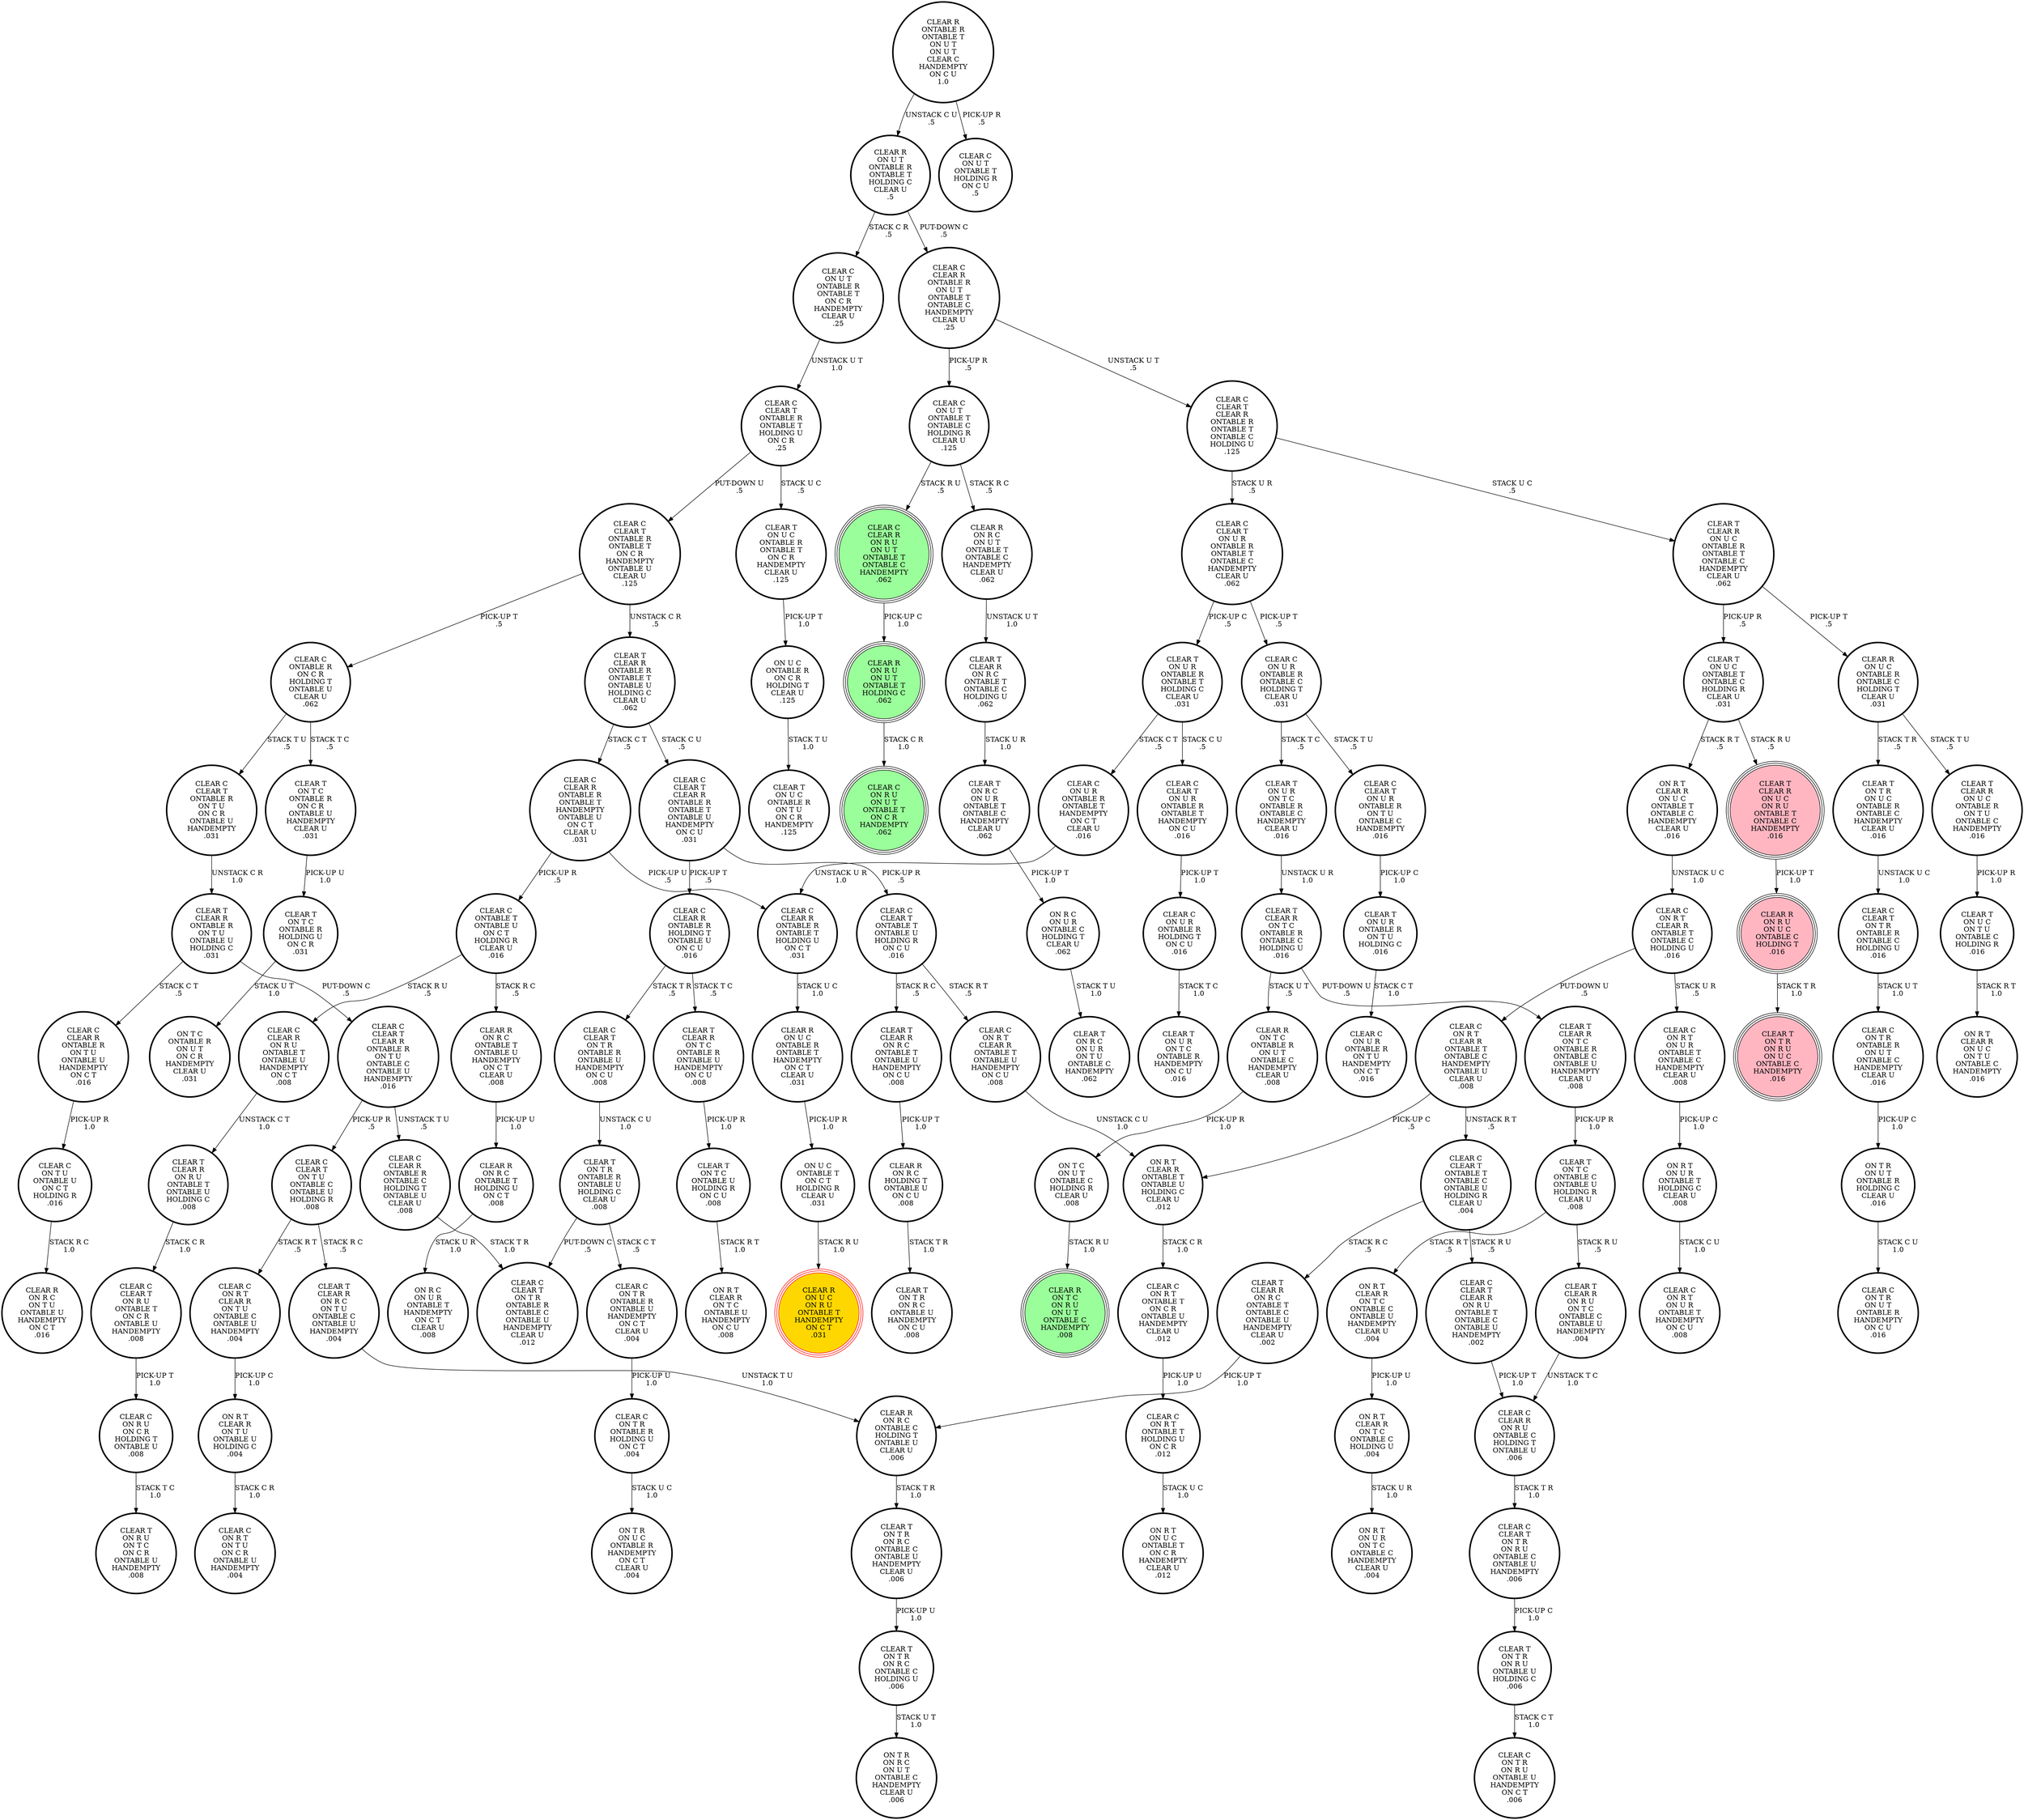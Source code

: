 digraph {
"CLEAR R\nON R C\nONTABLE T\nHOLDING U\nON C T\n.008\n" -> "ON R C\nON U R\nONTABLE T\nHANDEMPTY\nON C T\nCLEAR U\n.008\n"[label="STACK U R\n1.0\n"];
"CLEAR T\nCLEAR R\nON R C\nON T U\nONTABLE C\nONTABLE U\nHANDEMPTY\n.004\n" -> "CLEAR R\nON R C\nONTABLE C\nHOLDING T\nONTABLE U\nCLEAR U\n.006\n"[label="UNSTACK T U\n1.0\n"];
"CLEAR C\nCLEAR T\nONTABLE R\nON T U\nON C R\nONTABLE U\nHANDEMPTY\n.031\n" -> "CLEAR T\nCLEAR R\nONTABLE R\nON T U\nONTABLE U\nHOLDING C\n.031\n"[label="UNSTACK C R\n1.0\n"];
"CLEAR C\nON T R\nONTABLE R\nHOLDING U\nON C T\n.004\n" -> "ON T R\nON U C\nONTABLE R\nHANDEMPTY\nON C T\nCLEAR U\n.004\n"[label="STACK U C\n1.0\n"];
"CLEAR T\nCLEAR R\nON R C\nONTABLE T\nONTABLE C\nHOLDING U\n.062\n" -> "CLEAR T\nON R C\nON U R\nONTABLE T\nONTABLE C\nHANDEMPTY\nCLEAR U\n.062\n"[label="STACK U R\n1.0\n"];
"CLEAR T\nON T R\nONTABLE R\nONTABLE U\nHOLDING C\nCLEAR U\n.008\n" -> "CLEAR C\nON T R\nONTABLE R\nONTABLE U\nHANDEMPTY\nON C T\nCLEAR U\n.004\n"[label="STACK C T\n.5\n"];
"CLEAR T\nON T R\nONTABLE R\nONTABLE U\nHOLDING C\nCLEAR U\n.008\n" -> "CLEAR C\nCLEAR T\nON T R\nONTABLE R\nONTABLE C\nONTABLE U\nHANDEMPTY\nCLEAR U\n.012\n"[label="PUT-DOWN C\n.5\n"];
"CLEAR T\nON T R\nON U C\nONTABLE R\nONTABLE C\nHANDEMPTY\nCLEAR U\n.016\n" -> "CLEAR C\nCLEAR T\nON T R\nONTABLE R\nONTABLE C\nHOLDING U\n.016\n"[label="UNSTACK U C\n1.0\n"];
"CLEAR C\nON R T\nON U R\nONTABLE T\nONTABLE C\nHANDEMPTY\nCLEAR U\n.008\n" -> "ON R T\nON U R\nONTABLE T\nHOLDING C\nCLEAR U\n.008\n"[label="PICK-UP C\n1.0\n"];
"CLEAR C\nONTABLE T\nONTABLE U\nON C T\nHOLDING R\nCLEAR U\n.016\n" -> "CLEAR R\nON R C\nONTABLE T\nONTABLE U\nHANDEMPTY\nON C T\nCLEAR U\n.008\n"[label="STACK R C\n.5\n"];
"CLEAR C\nONTABLE T\nONTABLE U\nON C T\nHOLDING R\nCLEAR U\n.016\n" -> "CLEAR C\nCLEAR R\nON R U\nONTABLE T\nONTABLE U\nHANDEMPTY\nON C T\n.008\n"[label="STACK R U\n.5\n"];
"CLEAR T\nON T R\nON R U\nONTABLE U\nHOLDING C\n.006\n" -> "CLEAR C\nON T R\nON R U\nONTABLE U\nHANDEMPTY\nON C T\n.006\n"[label="STACK C T\n1.0\n"];
"CLEAR T\nCLEAR R\nON U C\nON R U\nONTABLE T\nONTABLE C\nHANDEMPTY\n.016\n" -> "CLEAR R\nON R U\nON U C\nONTABLE C\nHOLDING T\n.016\n"[label="PICK-UP T\n1.0\n"];
"CLEAR C\nCLEAR R\nONTABLE R\nONTABLE C\nHOLDING T\nONTABLE U\nCLEAR U\n.008\n" -> "CLEAR C\nCLEAR T\nON T R\nONTABLE R\nONTABLE C\nONTABLE U\nHANDEMPTY\nCLEAR U\n.012\n"[label="STACK T R\n1.0\n"];
"CLEAR C\nCLEAR T\nON T R\nONTABLE R\nONTABLE U\nHANDEMPTY\nON C U\n.008\n" -> "CLEAR T\nON T R\nONTABLE R\nONTABLE U\nHOLDING C\nCLEAR U\n.008\n"[label="UNSTACK C U\n1.0\n"];
"CLEAR C\nCLEAR T\nONTABLE R\nONTABLE T\nON C R\nHANDEMPTY\nONTABLE U\nCLEAR U\n.125\n" -> "CLEAR C\nONTABLE R\nON C R\nHOLDING T\nONTABLE U\nCLEAR U\n.062\n"[label="PICK-UP T\n.5\n"];
"CLEAR C\nCLEAR T\nONTABLE R\nONTABLE T\nON C R\nHANDEMPTY\nONTABLE U\nCLEAR U\n.125\n" -> "CLEAR T\nCLEAR R\nONTABLE R\nONTABLE T\nONTABLE U\nHOLDING C\nCLEAR U\n.062\n"[label="UNSTACK C R\n.5\n"];
"CLEAR R\nON R C\nONTABLE C\nHOLDING T\nONTABLE U\nCLEAR U\n.006\n" -> "CLEAR T\nON T R\nON R C\nONTABLE C\nONTABLE U\nHANDEMPTY\nCLEAR U\n.006\n"[label="STACK T R\n1.0\n"];
"CLEAR C\nCLEAR T\nON T R\nON R U\nONTABLE C\nONTABLE U\nHANDEMPTY\n.006\n" -> "CLEAR T\nON T R\nON R U\nONTABLE U\nHOLDING C\n.006\n"[label="PICK-UP C\n1.0\n"];
"CLEAR C\nON U R\nONTABLE R\nONTABLE C\nHOLDING T\nCLEAR U\n.031\n" -> "CLEAR T\nON U R\nON T C\nONTABLE R\nONTABLE C\nHANDEMPTY\nCLEAR U\n.016\n"[label="STACK T C\n.5\n"];
"CLEAR C\nON U R\nONTABLE R\nONTABLE C\nHOLDING T\nCLEAR U\n.031\n" -> "CLEAR C\nCLEAR T\nON U R\nONTABLE R\nON T U\nONTABLE C\nHANDEMPTY\n.016\n"[label="STACK T U\n.5\n"];
"CLEAR T\nON T R\nON R C\nONTABLE C\nHOLDING U\n.006\n" -> "ON T R\nON R C\nON U T\nONTABLE C\nHANDEMPTY\nCLEAR U\n.006\n"[label="STACK U T\n1.0\n"];
"CLEAR C\nCLEAR T\nON U R\nONTABLE R\nONTABLE T\nONTABLE C\nHANDEMPTY\nCLEAR U\n.062\n" -> "CLEAR T\nON U R\nONTABLE R\nONTABLE T\nHOLDING C\nCLEAR U\n.031\n"[label="PICK-UP C\n.5\n"];
"CLEAR C\nCLEAR T\nON U R\nONTABLE R\nONTABLE T\nONTABLE C\nHANDEMPTY\nCLEAR U\n.062\n" -> "CLEAR C\nON U R\nONTABLE R\nONTABLE C\nHOLDING T\nCLEAR U\n.031\n"[label="PICK-UP T\n.5\n"];
"CLEAR C\nON T R\nONTABLE R\nON U T\nONTABLE C\nHANDEMPTY\nCLEAR U\n.016\n" -> "ON T R\nON U T\nONTABLE R\nHOLDING C\nCLEAR U\n.016\n"[label="PICK-UP C\n1.0\n"];
"CLEAR T\nCLEAR R\nON U C\nONTABLE R\nON T U\nONTABLE C\nHANDEMPTY\n.016\n" -> "CLEAR T\nON U C\nON T U\nONTABLE C\nHOLDING R\n.016\n"[label="PICK-UP R\n1.0\n"];
"CLEAR R\nON U T\nONTABLE R\nONTABLE T\nHOLDING C\nCLEAR U\n.5\n" -> "CLEAR C\nCLEAR R\nONTABLE R\nON U T\nONTABLE T\nONTABLE C\nHANDEMPTY\nCLEAR U\n.25\n"[label="PUT-DOWN C\n.5\n"];
"CLEAR R\nON U T\nONTABLE R\nONTABLE T\nHOLDING C\nCLEAR U\n.5\n" -> "CLEAR C\nON U T\nONTABLE R\nONTABLE T\nON C R\nHANDEMPTY\nCLEAR U\n.25\n"[label="STACK C R\n.5\n"];
"CLEAR C\nCLEAR R\nONTABLE R\nHOLDING T\nONTABLE U\nON C U\n.016\n" -> "CLEAR C\nCLEAR T\nON T R\nONTABLE R\nONTABLE U\nHANDEMPTY\nON C U\n.008\n"[label="STACK T R\n.5\n"];
"CLEAR C\nCLEAR R\nONTABLE R\nHOLDING T\nONTABLE U\nON C U\n.016\n" -> "CLEAR T\nCLEAR R\nON T C\nONTABLE R\nONTABLE U\nHANDEMPTY\nON C U\n.008\n"[label="STACK T C\n.5\n"];
"CLEAR C\nCLEAR T\nCLEAR R\nONTABLE R\nONTABLE T\nONTABLE U\nHANDEMPTY\nON C U\n.031\n" -> "CLEAR C\nCLEAR R\nONTABLE R\nHOLDING T\nONTABLE U\nON C U\n.016\n"[label="PICK-UP T\n.5\n"];
"CLEAR C\nCLEAR T\nCLEAR R\nONTABLE R\nONTABLE T\nONTABLE U\nHANDEMPTY\nON C U\n.031\n" -> "CLEAR C\nCLEAR T\nONTABLE T\nONTABLE U\nHOLDING R\nON C U\n.016\n"[label="PICK-UP R\n.5\n"];
"ON U C\nONTABLE R\nON C R\nHOLDING T\nCLEAR U\n.125\n" -> "CLEAR T\nON U C\nONTABLE R\nON T U\nON C R\nHANDEMPTY\n.125\n"[label="STACK T U\n1.0\n"];
"CLEAR C\nON T U\nONTABLE U\nON C T\nHOLDING R\n.016\n" -> "CLEAR R\nON R C\nON T U\nONTABLE U\nHANDEMPTY\nON C T\n.016\n"[label="STACK R C\n1.0\n"];
"CLEAR T\nCLEAR R\nON T C\nONTABLE R\nONTABLE C\nHOLDING U\n.016\n" -> "CLEAR T\nCLEAR R\nON T C\nONTABLE R\nONTABLE C\nONTABLE U\nHANDEMPTY\nCLEAR U\n.008\n"[label="PUT-DOWN U\n.5\n"];
"CLEAR T\nCLEAR R\nON T C\nONTABLE R\nONTABLE C\nHOLDING U\n.016\n" -> "CLEAR R\nON T C\nONTABLE R\nON U T\nONTABLE C\nHANDEMPTY\nCLEAR U\n.008\n"[label="STACK U T\n.5\n"];
"CLEAR T\nON T C\nONTABLE U\nHOLDING R\nON C U\n.008\n" -> "ON R T\nCLEAR R\nON T C\nONTABLE U\nHANDEMPTY\nON C U\n.008\n"[label="STACK R T\n1.0\n"];
"ON R C\nON U R\nONTABLE C\nHOLDING T\nCLEAR U\n.062\n" -> "CLEAR T\nON R C\nON U R\nON T U\nONTABLE C\nHANDEMPTY\n.062\n"[label="STACK T U\n1.0\n"];
"CLEAR C\nCLEAR R\nON R U\nON U T\nONTABLE T\nONTABLE C\nHANDEMPTY\n.062\n" -> "CLEAR R\nON R U\nON U T\nONTABLE T\nHOLDING C\n.062\n"[label="PICK-UP C\n1.0\n"];
"ON R T\nCLEAR R\nON T C\nONTABLE C\nHOLDING U\n.004\n" -> "ON R T\nON U R\nON T C\nONTABLE C\nHANDEMPTY\nCLEAR U\n.004\n"[label="STACK U R\n1.0\n"];
"CLEAR T\nON R C\nON U R\nONTABLE T\nONTABLE C\nHANDEMPTY\nCLEAR U\n.062\n" -> "ON R C\nON U R\nONTABLE C\nHOLDING T\nCLEAR U\n.062\n"[label="PICK-UP T\n1.0\n"];
"CLEAR R\nON T C\nONTABLE R\nON U T\nONTABLE C\nHANDEMPTY\nCLEAR U\n.008\n" -> "ON T C\nON U T\nONTABLE C\nHOLDING R\nCLEAR U\n.008\n"[label="PICK-UP R\n1.0\n"];
"CLEAR T\nCLEAR R\nON R C\nONTABLE T\nONTABLE C\nONTABLE U\nHANDEMPTY\nCLEAR U\n.002\n" -> "CLEAR R\nON R C\nONTABLE C\nHOLDING T\nONTABLE U\nCLEAR U\n.006\n"[label="PICK-UP T\n1.0\n"];
"CLEAR C\nON T R\nONTABLE R\nONTABLE U\nHANDEMPTY\nON C T\nCLEAR U\n.004\n" -> "CLEAR C\nON T R\nONTABLE R\nHOLDING U\nON C T\n.004\n"[label="PICK-UP U\n1.0\n"];
"CLEAR T\nON U R\nONTABLE R\nON T U\nHOLDING C\n.016\n" -> "CLEAR C\nON U R\nONTABLE R\nON T U\nHANDEMPTY\nON C T\n.016\n"[label="STACK C T\n1.0\n"];
"ON R T\nCLEAR R\nON T U\nONTABLE U\nHOLDING C\n.004\n" -> "CLEAR C\nON R T\nON T U\nON C R\nONTABLE U\nHANDEMPTY\n.004\n"[label="STACK C R\n1.0\n"];
"CLEAR C\nON R T\nCLEAR R\nONTABLE T\nONTABLE C\nHOLDING U\n.016\n" -> "CLEAR C\nON R T\nON U R\nONTABLE T\nONTABLE C\nHANDEMPTY\nCLEAR U\n.008\n"[label="STACK U R\n.5\n"];
"CLEAR C\nON R T\nCLEAR R\nONTABLE T\nONTABLE C\nHOLDING U\n.016\n" -> "CLEAR C\nON R T\nCLEAR R\nONTABLE T\nONTABLE C\nHANDEMPTY\nONTABLE U\nCLEAR U\n.008\n"[label="PUT-DOWN U\n.5\n"];
"CLEAR C\nONTABLE R\nON C R\nHOLDING T\nONTABLE U\nCLEAR U\n.062\n" -> "CLEAR C\nCLEAR T\nONTABLE R\nON T U\nON C R\nONTABLE U\nHANDEMPTY\n.031\n"[label="STACK T U\n.5\n"];
"CLEAR C\nONTABLE R\nON C R\nHOLDING T\nONTABLE U\nCLEAR U\n.062\n" -> "CLEAR T\nON T C\nONTABLE R\nON C R\nONTABLE U\nHANDEMPTY\nCLEAR U\n.031\n"[label="STACK T C\n.5\n"];
"CLEAR C\nCLEAR T\nCLEAR R\nONTABLE R\nON T U\nONTABLE C\nONTABLE U\nHANDEMPTY\n.016\n" -> "CLEAR C\nCLEAR T\nON T U\nONTABLE C\nONTABLE U\nHOLDING R\n.008\n"[label="PICK-UP R\n.5\n"];
"CLEAR C\nCLEAR T\nCLEAR R\nONTABLE R\nON T U\nONTABLE C\nONTABLE U\nHANDEMPTY\n.016\n" -> "CLEAR C\nCLEAR R\nONTABLE R\nONTABLE C\nHOLDING T\nONTABLE U\nCLEAR U\n.008\n"[label="UNSTACK T U\n.5\n"];
"CLEAR C\nON R T\nONTABLE T\nHOLDING U\nON C R\n.012\n" -> "ON R T\nON U C\nONTABLE T\nON C R\nHANDEMPTY\nCLEAR U\n.012\n"[label="STACK U C\n1.0\n"];
"ON R T\nON U R\nONTABLE T\nHOLDING C\nCLEAR U\n.008\n" -> "CLEAR C\nON R T\nON U R\nONTABLE T\nHANDEMPTY\nON C U\n.008\n"[label="STACK C U\n1.0\n"];
"CLEAR T\nON T R\nON R C\nONTABLE C\nONTABLE U\nHANDEMPTY\nCLEAR U\n.006\n" -> "CLEAR T\nON T R\nON R C\nONTABLE C\nHOLDING U\n.006\n"[label="PICK-UP U\n1.0\n"];
"ON T C\nON U T\nONTABLE C\nHOLDING R\nCLEAR U\n.008\n" -> "CLEAR R\nON T C\nON R U\nON U T\nONTABLE C\nHANDEMPTY\n.008\n"[label="STACK R U\n1.0\n"];
"ON U C\nONTABLE T\nON C T\nHOLDING R\nCLEAR U\n.031\n" -> "CLEAR R\nON U C\nON R U\nONTABLE T\nHANDEMPTY\nON C T\n.031\n"[label="STACK R U\n1.0\n"];
"CLEAR R\nON R U\nON U T\nONTABLE T\nHOLDING C\n.062\n" -> "CLEAR C\nON R U\nON U T\nONTABLE T\nON C R\nHANDEMPTY\n.062\n"[label="STACK C R\n1.0\n"];
"CLEAR T\nON T C\nONTABLE C\nONTABLE U\nHOLDING R\nCLEAR U\n.008\n" -> "ON R T\nCLEAR R\nON T C\nONTABLE C\nONTABLE U\nHANDEMPTY\nCLEAR U\n.004\n"[label="STACK R T\n.5\n"];
"CLEAR T\nON T C\nONTABLE C\nONTABLE U\nHOLDING R\nCLEAR U\n.008\n" -> "CLEAR T\nCLEAR R\nON R U\nON T C\nONTABLE C\nONTABLE U\nHANDEMPTY\n.004\n"[label="STACK R U\n.5\n"];
"CLEAR C\nCLEAR R\nON R U\nONTABLE C\nHOLDING T\nONTABLE U\n.006\n" -> "CLEAR C\nCLEAR T\nON T R\nON R U\nONTABLE C\nONTABLE U\nHANDEMPTY\n.006\n"[label="STACK T R\n1.0\n"];
"CLEAR R\nON R C\nHOLDING T\nONTABLE U\nON C U\n.008\n" -> "CLEAR T\nON T R\nON R C\nONTABLE U\nHANDEMPTY\nON C U\n.008\n"[label="STACK T R\n1.0\n"];
"CLEAR T\nCLEAR R\nON T C\nONTABLE R\nONTABLE C\nONTABLE U\nHANDEMPTY\nCLEAR U\n.008\n" -> "CLEAR T\nON T C\nONTABLE C\nONTABLE U\nHOLDING R\nCLEAR U\n.008\n"[label="PICK-UP R\n1.0\n"];
"CLEAR C\nCLEAR R\nONTABLE R\nONTABLE T\nHANDEMPTY\nONTABLE U\nON C T\nCLEAR U\n.031\n" -> "CLEAR C\nONTABLE T\nONTABLE U\nON C T\nHOLDING R\nCLEAR U\n.016\n"[label="PICK-UP R\n.5\n"];
"CLEAR C\nCLEAR R\nONTABLE R\nONTABLE T\nHANDEMPTY\nONTABLE U\nON C T\nCLEAR U\n.031\n" -> "CLEAR C\nCLEAR R\nONTABLE R\nONTABLE T\nHOLDING U\nON C T\n.031\n"[label="PICK-UP U\n.5\n"];
"ON R T\nCLEAR R\nONTABLE T\nONTABLE U\nHOLDING C\nCLEAR U\n.012\n" -> "CLEAR C\nON R T\nONTABLE T\nON C R\nONTABLE U\nHANDEMPTY\nCLEAR U\n.012\n"[label="STACK C R\n1.0\n"];
"CLEAR T\nON U C\nON T U\nONTABLE C\nHOLDING R\n.016\n" -> "ON R T\nCLEAR R\nON U C\nON T U\nONTABLE C\nHANDEMPTY\n.016\n"[label="STACK R T\n1.0\n"];
"CLEAR R\nON R C\nONTABLE T\nONTABLE U\nHANDEMPTY\nON C T\nCLEAR U\n.008\n" -> "CLEAR R\nON R C\nONTABLE T\nHOLDING U\nON C T\n.008\n"[label="PICK-UP U\n1.0\n"];
"CLEAR T\nCLEAR R\nON U C\nONTABLE R\nONTABLE T\nONTABLE C\nHANDEMPTY\nCLEAR U\n.062\n" -> "CLEAR R\nON U C\nONTABLE R\nONTABLE C\nHOLDING T\nCLEAR U\n.031\n"[label="PICK-UP T\n.5\n"];
"CLEAR T\nCLEAR R\nON U C\nONTABLE R\nONTABLE T\nONTABLE C\nHANDEMPTY\nCLEAR U\n.062\n" -> "CLEAR T\nON U C\nONTABLE T\nONTABLE C\nHOLDING R\nCLEAR U\n.031\n"[label="PICK-UP R\n.5\n"];
"CLEAR C\nCLEAR R\nONTABLE R\nONTABLE T\nHOLDING U\nON C T\n.031\n" -> "CLEAR R\nON U C\nONTABLE R\nONTABLE T\nHANDEMPTY\nON C T\nCLEAR U\n.031\n"[label="STACK U C\n1.0\n"];
"CLEAR C\nCLEAR T\nONTABLE T\nONTABLE U\nHOLDING R\nON C U\n.016\n" -> "CLEAR C\nON R T\nCLEAR R\nONTABLE T\nONTABLE U\nHANDEMPTY\nON C U\n.008\n"[label="STACK R T\n.5\n"];
"CLEAR C\nCLEAR T\nONTABLE T\nONTABLE U\nHOLDING R\nON C U\n.016\n" -> "CLEAR T\nCLEAR R\nON R C\nONTABLE T\nONTABLE U\nHANDEMPTY\nON C U\n.008\n"[label="STACK R C\n.5\n"];
"CLEAR C\nON R T\nCLEAR R\nONTABLE T\nONTABLE U\nHANDEMPTY\nON C U\n.008\n" -> "ON R T\nCLEAR R\nONTABLE T\nONTABLE U\nHOLDING C\nCLEAR U\n.012\n"[label="UNSTACK C U\n1.0\n"];
"CLEAR T\nCLEAR R\nON R U\nONTABLE T\nONTABLE U\nHOLDING C\n.008\n" -> "CLEAR C\nCLEAR T\nON R U\nONTABLE T\nON C R\nONTABLE U\nHANDEMPTY\n.008\n"[label="STACK C R\n1.0\n"];
"ON R T\nCLEAR R\nON U C\nONTABLE T\nONTABLE C\nHANDEMPTY\nCLEAR U\n.016\n" -> "CLEAR C\nON R T\nCLEAR R\nONTABLE T\nONTABLE C\nHOLDING U\n.016\n"[label="UNSTACK U C\n1.0\n"];
"CLEAR C\nCLEAR T\nCLEAR R\nON R U\nONTABLE T\nONTABLE C\nONTABLE U\nHANDEMPTY\n.002\n" -> "CLEAR C\nCLEAR R\nON R U\nONTABLE C\nHOLDING T\nONTABLE U\n.006\n"[label="PICK-UP T\n1.0\n"];
"CLEAR C\nCLEAR T\nON T R\nONTABLE R\nONTABLE C\nHOLDING U\n.016\n" -> "CLEAR C\nON T R\nONTABLE R\nON U T\nONTABLE C\nHANDEMPTY\nCLEAR U\n.016\n"[label="STACK U T\n1.0\n"];
"ON R T\nCLEAR R\nON T C\nONTABLE C\nONTABLE U\nHANDEMPTY\nCLEAR U\n.004\n" -> "ON R T\nCLEAR R\nON T C\nONTABLE C\nHOLDING U\n.004\n"[label="PICK-UP U\n1.0\n"];
"CLEAR T\nON U C\nONTABLE R\nONTABLE T\nON C R\nHANDEMPTY\nCLEAR U\n.125\n" -> "ON U C\nONTABLE R\nON C R\nHOLDING T\nCLEAR U\n.125\n"[label="PICK-UP T\n1.0\n"];
"ON T R\nON U T\nONTABLE R\nHOLDING C\nCLEAR U\n.016\n" -> "CLEAR C\nON T R\nON U T\nONTABLE R\nHANDEMPTY\nON C U\n.016\n"[label="STACK C U\n1.0\n"];
"CLEAR T\nCLEAR R\nON T C\nONTABLE R\nONTABLE U\nHANDEMPTY\nON C U\n.008\n" -> "CLEAR T\nON T C\nONTABLE U\nHOLDING R\nON C U\n.008\n"[label="PICK-UP R\n1.0\n"];
"CLEAR C\nCLEAR T\nCLEAR R\nONTABLE R\nONTABLE T\nONTABLE C\nHOLDING U\n.125\n" -> "CLEAR T\nCLEAR R\nON U C\nONTABLE R\nONTABLE T\nONTABLE C\nHANDEMPTY\nCLEAR U\n.062\n"[label="STACK U C\n.5\n"];
"CLEAR C\nCLEAR T\nCLEAR R\nONTABLE R\nONTABLE T\nONTABLE C\nHOLDING U\n.125\n" -> "CLEAR C\nCLEAR T\nON U R\nONTABLE R\nONTABLE T\nONTABLE C\nHANDEMPTY\nCLEAR U\n.062\n"[label="STACK U R\n.5\n"];
"CLEAR R\nONTABLE R\nONTABLE T\nON U T\nON U T\nCLEAR C\nHANDEMPTY\nON C U\n1.0\n" -> "CLEAR C\nON U T\nONTABLE T\nHOLDING R\nON C U\n.5\n"[label="PICK-UP R\n.5\n"];
"CLEAR R\nONTABLE R\nONTABLE T\nON U T\nON U T\nCLEAR C\nHANDEMPTY\nON C U\n1.0\n" -> "CLEAR R\nON U T\nONTABLE R\nONTABLE T\nHOLDING C\nCLEAR U\n.5\n"[label="UNSTACK C U\n.5\n"];
"CLEAR C\nON U R\nONTABLE R\nONTABLE T\nHANDEMPTY\nON C T\nCLEAR U\n.016\n" -> "CLEAR C\nCLEAR R\nONTABLE R\nONTABLE T\nHOLDING U\nON C T\n.031\n"[label="UNSTACK U R\n1.0\n"];
"CLEAR R\nON R U\nON U C\nONTABLE C\nHOLDING T\n.016\n" -> "CLEAR T\nON T R\nON R U\nON U C\nONTABLE C\nHANDEMPTY\n.016\n"[label="STACK T R\n1.0\n"];
"CLEAR R\nON R C\nON U T\nONTABLE T\nONTABLE C\nHANDEMPTY\nCLEAR U\n.062\n" -> "CLEAR T\nCLEAR R\nON R C\nONTABLE T\nONTABLE C\nHOLDING U\n.062\n"[label="UNSTACK U T\n1.0\n"];
"CLEAR C\nCLEAR T\nON U R\nONTABLE R\nON T U\nONTABLE C\nHANDEMPTY\n.016\n" -> "CLEAR T\nON U R\nONTABLE R\nON T U\nHOLDING C\n.016\n"[label="PICK-UP C\n1.0\n"];
"CLEAR C\nON R T\nCLEAR R\nONTABLE T\nONTABLE C\nHANDEMPTY\nONTABLE U\nCLEAR U\n.008\n" -> "CLEAR C\nCLEAR T\nONTABLE T\nONTABLE C\nONTABLE U\nHOLDING R\nCLEAR U\n.004\n"[label="UNSTACK R T\n.5\n"];
"CLEAR C\nON R T\nCLEAR R\nONTABLE T\nONTABLE C\nHANDEMPTY\nONTABLE U\nCLEAR U\n.008\n" -> "ON R T\nCLEAR R\nONTABLE T\nONTABLE U\nHOLDING C\nCLEAR U\n.012\n"[label="PICK-UP C\n.5\n"];
"CLEAR T\nON T C\nONTABLE R\nHOLDING U\nON C R\n.031\n" -> "ON T C\nONTABLE R\nON U T\nON C R\nHANDEMPTY\nCLEAR U\n.031\n"[label="STACK U T\n1.0\n"];
"CLEAR C\nCLEAR T\nON U R\nONTABLE R\nONTABLE T\nHANDEMPTY\nON C U\n.016\n" -> "CLEAR C\nON U R\nONTABLE R\nHOLDING T\nON C U\n.016\n"[label="PICK-UP T\n1.0\n"];
"CLEAR R\nON U C\nONTABLE R\nONTABLE C\nHOLDING T\nCLEAR U\n.031\n" -> "CLEAR T\nCLEAR R\nON U C\nONTABLE R\nON T U\nONTABLE C\nHANDEMPTY\n.016\n"[label="STACK T U\n.5\n"];
"CLEAR R\nON U C\nONTABLE R\nONTABLE C\nHOLDING T\nCLEAR U\n.031\n" -> "CLEAR T\nON T R\nON U C\nONTABLE R\nONTABLE C\nHANDEMPTY\nCLEAR U\n.016\n"[label="STACK T R\n.5\n"];
"CLEAR C\nCLEAR R\nONTABLE R\nON T U\nONTABLE U\nHANDEMPTY\nON C T\n.016\n" -> "CLEAR C\nON T U\nONTABLE U\nON C T\nHOLDING R\n.016\n"[label="PICK-UP R\n1.0\n"];
"CLEAR T\nON U R\nON T C\nONTABLE R\nONTABLE C\nHANDEMPTY\nCLEAR U\n.016\n" -> "CLEAR T\nCLEAR R\nON T C\nONTABLE R\nONTABLE C\nHOLDING U\n.016\n"[label="UNSTACK U R\n1.0\n"];
"CLEAR C\nON R U\nON C R\nHOLDING T\nONTABLE U\n.008\n" -> "CLEAR T\nON R U\nON T C\nON C R\nONTABLE U\nHANDEMPTY\n.008\n"[label="STACK T C\n1.0\n"];
"CLEAR C\nON U R\nONTABLE R\nHOLDING T\nON C U\n.016\n" -> "CLEAR T\nON U R\nON T C\nONTABLE R\nHANDEMPTY\nON C U\n.016\n"[label="STACK T C\n1.0\n"];
"CLEAR C\nCLEAR T\nON R U\nONTABLE T\nON C R\nONTABLE U\nHANDEMPTY\n.008\n" -> "CLEAR C\nON R U\nON C R\nHOLDING T\nONTABLE U\n.008\n"[label="PICK-UP T\n1.0\n"];
"CLEAR T\nON U C\nONTABLE T\nONTABLE C\nHOLDING R\nCLEAR U\n.031\n" -> "CLEAR T\nCLEAR R\nON U C\nON R U\nONTABLE T\nONTABLE C\nHANDEMPTY\n.016\n"[label="STACK R U\n.5\n"];
"CLEAR T\nON U C\nONTABLE T\nONTABLE C\nHOLDING R\nCLEAR U\n.031\n" -> "ON R T\nCLEAR R\nON U C\nONTABLE T\nONTABLE C\nHANDEMPTY\nCLEAR U\n.016\n"[label="STACK R T\n.5\n"];
"CLEAR C\nON U T\nONTABLE R\nONTABLE T\nON C R\nHANDEMPTY\nCLEAR U\n.25\n" -> "CLEAR C\nCLEAR T\nONTABLE R\nONTABLE T\nHOLDING U\nON C R\n.25\n"[label="UNSTACK U T\n1.0\n"];
"CLEAR C\nCLEAR R\nONTABLE R\nON U T\nONTABLE T\nONTABLE C\nHANDEMPTY\nCLEAR U\n.25\n" -> "CLEAR C\nON U T\nONTABLE T\nONTABLE C\nHOLDING R\nCLEAR U\n.125\n"[label="PICK-UP R\n.5\n"];
"CLEAR C\nCLEAR R\nONTABLE R\nON U T\nONTABLE T\nONTABLE C\nHANDEMPTY\nCLEAR U\n.25\n" -> "CLEAR C\nCLEAR T\nCLEAR R\nONTABLE R\nONTABLE T\nONTABLE C\nHOLDING U\n.125\n"[label="UNSTACK U T\n.5\n"];
"CLEAR C\nCLEAR T\nONTABLE R\nONTABLE T\nHOLDING U\nON C R\n.25\n" -> "CLEAR T\nON U C\nONTABLE R\nONTABLE T\nON C R\nHANDEMPTY\nCLEAR U\n.125\n"[label="STACK U C\n.5\n"];
"CLEAR C\nCLEAR T\nONTABLE R\nONTABLE T\nHOLDING U\nON C R\n.25\n" -> "CLEAR C\nCLEAR T\nONTABLE R\nONTABLE T\nON C R\nHANDEMPTY\nONTABLE U\nCLEAR U\n.125\n"[label="PUT-DOWN U\n.5\n"];
"CLEAR R\nON U C\nONTABLE R\nONTABLE T\nHANDEMPTY\nON C T\nCLEAR U\n.031\n" -> "ON U C\nONTABLE T\nON C T\nHOLDING R\nCLEAR U\n.031\n"[label="PICK-UP R\n1.0\n"];
"CLEAR C\nON U T\nONTABLE T\nONTABLE C\nHOLDING R\nCLEAR U\n.125\n" -> "CLEAR C\nCLEAR R\nON R U\nON U T\nONTABLE T\nONTABLE C\nHANDEMPTY\n.062\n"[label="STACK R U\n.5\n"];
"CLEAR C\nON U T\nONTABLE T\nONTABLE C\nHOLDING R\nCLEAR U\n.125\n" -> "CLEAR R\nON R C\nON U T\nONTABLE T\nONTABLE C\nHANDEMPTY\nCLEAR U\n.062\n"[label="STACK R C\n.5\n"];
"CLEAR T\nON U R\nONTABLE R\nONTABLE T\nHOLDING C\nCLEAR U\n.031\n" -> "CLEAR C\nON U R\nONTABLE R\nONTABLE T\nHANDEMPTY\nON C T\nCLEAR U\n.016\n"[label="STACK C T\n.5\n"];
"CLEAR T\nON U R\nONTABLE R\nONTABLE T\nHOLDING C\nCLEAR U\n.031\n" -> "CLEAR C\nCLEAR T\nON U R\nONTABLE R\nONTABLE T\nHANDEMPTY\nON C U\n.016\n"[label="STACK C U\n.5\n"];
"CLEAR C\nCLEAR T\nON T U\nONTABLE C\nONTABLE U\nHOLDING R\n.008\n" -> "CLEAR C\nON R T\nCLEAR R\nON T U\nONTABLE C\nONTABLE U\nHANDEMPTY\n.004\n"[label="STACK R T\n.5\n"];
"CLEAR C\nCLEAR T\nON T U\nONTABLE C\nONTABLE U\nHOLDING R\n.008\n" -> "CLEAR T\nCLEAR R\nON R C\nON T U\nONTABLE C\nONTABLE U\nHANDEMPTY\n.004\n"[label="STACK R C\n.5\n"];
"CLEAR C\nCLEAR T\nONTABLE T\nONTABLE C\nONTABLE U\nHOLDING R\nCLEAR U\n.004\n" -> "CLEAR C\nCLEAR T\nCLEAR R\nON R U\nONTABLE T\nONTABLE C\nONTABLE U\nHANDEMPTY\n.002\n"[label="STACK R U\n.5\n"];
"CLEAR C\nCLEAR T\nONTABLE T\nONTABLE C\nONTABLE U\nHOLDING R\nCLEAR U\n.004\n" -> "CLEAR T\nCLEAR R\nON R C\nONTABLE T\nONTABLE C\nONTABLE U\nHANDEMPTY\nCLEAR U\n.002\n"[label="STACK R C\n.5\n"];
"CLEAR T\nCLEAR R\nONTABLE R\nONTABLE T\nONTABLE U\nHOLDING C\nCLEAR U\n.062\n" -> "CLEAR C\nCLEAR T\nCLEAR R\nONTABLE R\nONTABLE T\nONTABLE U\nHANDEMPTY\nON C U\n.031\n"[label="STACK C U\n.5\n"];
"CLEAR T\nCLEAR R\nONTABLE R\nONTABLE T\nONTABLE U\nHOLDING C\nCLEAR U\n.062\n" -> "CLEAR C\nCLEAR R\nONTABLE R\nONTABLE T\nHANDEMPTY\nONTABLE U\nON C T\nCLEAR U\n.031\n"[label="STACK C T\n.5\n"];
"CLEAR T\nON T C\nONTABLE R\nON C R\nONTABLE U\nHANDEMPTY\nCLEAR U\n.031\n" -> "CLEAR T\nON T C\nONTABLE R\nHOLDING U\nON C R\n.031\n"[label="PICK-UP U\n1.0\n"];
"CLEAR C\nCLEAR R\nON R U\nONTABLE T\nONTABLE U\nHANDEMPTY\nON C T\n.008\n" -> "CLEAR T\nCLEAR R\nON R U\nONTABLE T\nONTABLE U\nHOLDING C\n.008\n"[label="UNSTACK C T\n1.0\n"];
"CLEAR C\nON R T\nCLEAR R\nON T U\nONTABLE C\nONTABLE U\nHANDEMPTY\n.004\n" -> "ON R T\nCLEAR R\nON T U\nONTABLE U\nHOLDING C\n.004\n"[label="PICK-UP C\n1.0\n"];
"CLEAR T\nCLEAR R\nONTABLE R\nON T U\nONTABLE U\nHOLDING C\n.031\n" -> "CLEAR C\nCLEAR T\nCLEAR R\nONTABLE R\nON T U\nONTABLE C\nONTABLE U\nHANDEMPTY\n.016\n"[label="PUT-DOWN C\n.5\n"];
"CLEAR T\nCLEAR R\nONTABLE R\nON T U\nONTABLE U\nHOLDING C\n.031\n" -> "CLEAR C\nCLEAR R\nONTABLE R\nON T U\nONTABLE U\nHANDEMPTY\nON C T\n.016\n"[label="STACK C T\n.5\n"];
"CLEAR T\nCLEAR R\nON R C\nONTABLE T\nONTABLE U\nHANDEMPTY\nON C U\n.008\n" -> "CLEAR R\nON R C\nHOLDING T\nONTABLE U\nON C U\n.008\n"[label="PICK-UP T\n1.0\n"];
"CLEAR T\nCLEAR R\nON R U\nON T C\nONTABLE C\nONTABLE U\nHANDEMPTY\n.004\n" -> "CLEAR C\nCLEAR R\nON R U\nONTABLE C\nHOLDING T\nONTABLE U\n.006\n"[label="UNSTACK T C\n1.0\n"];
"CLEAR C\nON R T\nONTABLE T\nON C R\nONTABLE U\nHANDEMPTY\nCLEAR U\n.012\n" -> "CLEAR C\nON R T\nONTABLE T\nHOLDING U\nON C R\n.012\n"[label="PICK-UP U\n1.0\n"];
"CLEAR T\nON U R\nON T C\nONTABLE R\nHANDEMPTY\nON C U\n.016\n" [shape=circle, penwidth=3];
"CLEAR C\nON R T\nON T U\nON C R\nONTABLE U\nHANDEMPTY\n.004\n" [shape=circle, penwidth=3];
"CLEAR C\nON R T\nON U R\nONTABLE T\nHANDEMPTY\nON C U\n.008\n" [shape=circle, penwidth=3];
"CLEAR R\nON U C\nON R U\nONTABLE T\nHANDEMPTY\nON C T\n.031\n" [shape=circle, style=filled color=red, fillcolor=gold, peripheries=3];
"ON T R\nON U C\nONTABLE R\nHANDEMPTY\nON C T\nCLEAR U\n.004\n" [shape=circle, penwidth=3];
"CLEAR C\nON T R\nON R U\nONTABLE U\nHANDEMPTY\nON C T\n.006\n" [shape=circle, penwidth=3];
"CLEAR T\nON R U\nON T C\nON C R\nONTABLE U\nHANDEMPTY\n.008\n" [shape=circle, penwidth=3];
"CLEAR T\nON R C\nON U R\nON T U\nONTABLE C\nHANDEMPTY\n.062\n" [shape=circle, penwidth=3];
"CLEAR C\nON R U\nON U T\nONTABLE T\nON C R\nHANDEMPTY\n.062\n" [shape=circle, style=filled, fillcolor=palegreen1, peripheries=3];
"CLEAR T\nON T R\nON R C\nONTABLE U\nHANDEMPTY\nON C U\n.008\n" [shape=circle, penwidth=3];
"CLEAR C\nON U T\nONTABLE T\nHOLDING R\nON C U\n.5\n" [shape=circle, penwidth=3];
"CLEAR R\nON R C\nON T U\nONTABLE U\nHANDEMPTY\nON C T\n.016\n" [shape=circle, penwidth=3];
"ON R T\nON U C\nONTABLE T\nON C R\nHANDEMPTY\nCLEAR U\n.012\n" [shape=circle, penwidth=3];
"ON T R\nON R C\nON U T\nONTABLE C\nHANDEMPTY\nCLEAR U\n.006\n" [shape=circle, penwidth=3];
"ON R T\nCLEAR R\nON U C\nON T U\nONTABLE C\nHANDEMPTY\n.016\n" [shape=circle, penwidth=3];
"CLEAR C\nCLEAR T\nON T R\nONTABLE R\nONTABLE C\nONTABLE U\nHANDEMPTY\nCLEAR U\n.012\n" [shape=circle, penwidth=3];
"ON T C\nONTABLE R\nON U T\nON C R\nHANDEMPTY\nCLEAR U\n.031\n" [shape=circle, penwidth=3];
"CLEAR T\nON U C\nONTABLE R\nON T U\nON C R\nHANDEMPTY\n.125\n" [shape=circle, penwidth=3];
"CLEAR T\nON T R\nON R U\nON U C\nONTABLE C\nHANDEMPTY\n.016\n" [shape=circle, style=filled, fillcolor=lightpink, peripheries=3];
"CLEAR C\nON U R\nONTABLE R\nON T U\nHANDEMPTY\nON C T\n.016\n" [shape=circle, penwidth=3];
"ON R T\nON U R\nON T C\nONTABLE C\nHANDEMPTY\nCLEAR U\n.004\n" [shape=circle, penwidth=3];
"ON R C\nON U R\nONTABLE T\nHANDEMPTY\nON C T\nCLEAR U\n.008\n" [shape=circle, penwidth=3];
"CLEAR C\nON T R\nON U T\nONTABLE R\nHANDEMPTY\nON C U\n.016\n" [shape=circle, penwidth=3];
"CLEAR R\nON T C\nON R U\nON U T\nONTABLE C\nHANDEMPTY\n.008\n" [shape=circle, style=filled, fillcolor=palegreen1, peripheries=3];
"ON R T\nCLEAR R\nON T C\nONTABLE U\nHANDEMPTY\nON C U\n.008\n" [shape=circle, penwidth=3];
"CLEAR T\nON U R\nON T C\nONTABLE R\nHANDEMPTY\nON C U\n.016\n" [shape=circle, penwidth=3];
"CLEAR C\nCLEAR T\nCLEAR R\nONTABLE R\nONTABLE T\nONTABLE U\nHANDEMPTY\nON C U\n.031\n" [shape=circle, penwidth=3];
"CLEAR C\nON R T\nON T U\nON C R\nONTABLE U\nHANDEMPTY\n.004\n" [shape=circle, penwidth=3];
"CLEAR T\nON U C\nON T U\nONTABLE C\nHOLDING R\n.016\n" [shape=circle, penwidth=3];
"CLEAR C\nON R T\nON U R\nONTABLE T\nONTABLE C\nHANDEMPTY\nCLEAR U\n.008\n" [shape=circle, penwidth=3];
"CLEAR T\nON U R\nON T C\nONTABLE R\nONTABLE C\nHANDEMPTY\nCLEAR U\n.016\n" [shape=circle, penwidth=3];
"CLEAR C\nON T U\nONTABLE U\nON C T\nHOLDING R\n.016\n" [shape=circle, penwidth=3];
"CLEAR T\nON T R\nON R C\nONTABLE C\nONTABLE U\nHANDEMPTY\nCLEAR U\n.006\n" [shape=circle, penwidth=3];
"CLEAR C\nON R T\nON U R\nONTABLE T\nHANDEMPTY\nON C U\n.008\n" [shape=circle, penwidth=3];
"CLEAR R\nON R C\nHOLDING T\nONTABLE U\nON C U\n.008\n" [shape=circle, penwidth=3];
"CLEAR C\nON R T\nCLEAR R\nONTABLE T\nONTABLE C\nHANDEMPTY\nONTABLE U\nCLEAR U\n.008\n" [shape=circle, penwidth=3];
"CLEAR C\nONTABLE T\nONTABLE U\nON C T\nHOLDING R\nCLEAR U\n.016\n" [shape=circle, penwidth=3];
"CLEAR T\nON T R\nONTABLE R\nONTABLE U\nHOLDING C\nCLEAR U\n.008\n" [shape=circle, penwidth=3];
"CLEAR C\nCLEAR T\nONTABLE R\nONTABLE T\nHOLDING U\nON C R\n.25\n" [shape=circle, penwidth=3];
"CLEAR R\nON U C\nON R U\nONTABLE T\nHANDEMPTY\nON C T\n.031\n" [shape=circle, style=filled color=red, fillcolor=gold, peripheries=3];
"CLEAR C\nCLEAR T\nON U R\nONTABLE R\nONTABLE T\nHANDEMPTY\nON C U\n.016\n" [shape=circle, penwidth=3];
"ON R T\nON U R\nONTABLE T\nHOLDING C\nCLEAR U\n.008\n" [shape=circle, penwidth=3];
"CLEAR C\nCLEAR T\nON T R\nON R U\nONTABLE C\nONTABLE U\nHANDEMPTY\n.006\n" [shape=circle, penwidth=3];
"CLEAR C\nON R T\nCLEAR R\nONTABLE T\nONTABLE C\nHOLDING U\n.016\n" [shape=circle, penwidth=3];
"CLEAR C\nCLEAR R\nONTABLE R\nONTABLE T\nHOLDING U\nON C T\n.031\n" [shape=circle, penwidth=3];
"CLEAR C\nCLEAR T\nON R U\nONTABLE T\nON C R\nONTABLE U\nHANDEMPTY\n.008\n" [shape=circle, penwidth=3];
"ON T R\nON U C\nONTABLE R\nHANDEMPTY\nON C T\nCLEAR U\n.004\n" [shape=circle, penwidth=3];
"CLEAR T\nCLEAR R\nON R U\nON T C\nONTABLE C\nONTABLE U\nHANDEMPTY\n.004\n" [shape=circle, penwidth=3];
"CLEAR C\nON T R\nON R U\nONTABLE U\nHANDEMPTY\nON C T\n.006\n" [shape=circle, penwidth=3];
"CLEAR T\nON T C\nONTABLE U\nHOLDING R\nON C U\n.008\n" [shape=circle, penwidth=3];
"ON R T\nCLEAR R\nON U C\nONTABLE T\nONTABLE C\nHANDEMPTY\nCLEAR U\n.016\n" [shape=circle, penwidth=3];
"CLEAR T\nCLEAR R\nON R C\nONTABLE T\nONTABLE U\nHANDEMPTY\nON C U\n.008\n" [shape=circle, penwidth=3];
"CLEAR C\nCLEAR R\nONTABLE R\nON T U\nONTABLE U\nHANDEMPTY\nON C T\n.016\n" [shape=circle, penwidth=3];
"CLEAR C\nON U R\nONTABLE R\nHOLDING T\nON C U\n.016\n" [shape=circle, penwidth=3];
"CLEAR T\nON R U\nON T C\nON C R\nONTABLE U\nHANDEMPTY\n.008\n" [shape=circle, penwidth=3];
"CLEAR R\nON R U\nON U T\nONTABLE T\nHOLDING C\n.062\n" [shape=circle, style=filled, fillcolor=palegreen1, peripheries=3];
"CLEAR R\nON U T\nONTABLE R\nONTABLE T\nHOLDING C\nCLEAR U\n.5\n" [shape=circle, penwidth=3];
"CLEAR C\nCLEAR T\nON T R\nONTABLE R\nONTABLE C\nHOLDING U\n.016\n" [shape=circle, penwidth=3];
"CLEAR T\nCLEAR R\nON U C\nON R U\nONTABLE T\nONTABLE C\nHANDEMPTY\n.016\n" [shape=circle, style=filled, fillcolor=lightpink, peripheries=3];
"CLEAR T\nCLEAR R\nON R U\nONTABLE T\nONTABLE U\nHOLDING C\n.008\n" [shape=circle, penwidth=3];
"CLEAR C\nCLEAR T\nON U R\nONTABLE R\nON T U\nONTABLE C\nHANDEMPTY\n.016\n" [shape=circle, penwidth=3];
"ON T R\nON U T\nONTABLE R\nHOLDING C\nCLEAR U\n.016\n" [shape=circle, penwidth=3];
"CLEAR C\nON T R\nONTABLE R\nONTABLE U\nHANDEMPTY\nON C T\nCLEAR U\n.004\n" [shape=circle, penwidth=3];
"CLEAR C\nON U R\nONTABLE R\nONTABLE C\nHOLDING T\nCLEAR U\n.031\n" [shape=circle, penwidth=3];
"CLEAR R\nON R C\nONTABLE C\nHOLDING T\nONTABLE U\nCLEAR U\n.006\n" [shape=circle, penwidth=3];
"CLEAR T\nCLEAR R\nON R C\nONTABLE T\nONTABLE C\nHOLDING U\n.062\n" [shape=circle, penwidth=3];
"ON R T\nCLEAR R\nON T C\nONTABLE C\nHOLDING U\n.004\n" [shape=circle, penwidth=3];
"CLEAR C\nCLEAR T\nONTABLE T\nONTABLE C\nONTABLE U\nHOLDING R\nCLEAR U\n.004\n" [shape=circle, penwidth=3];
"CLEAR C\nCLEAR T\nCLEAR R\nONTABLE R\nONTABLE T\nONTABLE C\nHOLDING U\n.125\n" [shape=circle, penwidth=3];
"CLEAR C\nON U T\nONTABLE T\nONTABLE C\nHOLDING R\nCLEAR U\n.125\n" [shape=circle, penwidth=3];
"CLEAR T\nCLEAR R\nON U C\nONTABLE R\nON T U\nONTABLE C\nHANDEMPTY\n.016\n" [shape=circle, penwidth=3];
"CLEAR C\nON U T\nONTABLE R\nONTABLE T\nON C R\nHANDEMPTY\nCLEAR U\n.25\n" [shape=circle, penwidth=3];
"CLEAR C\nON T R\nONTABLE R\nHOLDING U\nON C T\n.004\n" [shape=circle, penwidth=3];
"ON R T\nCLEAR R\nON T U\nONTABLE U\nHOLDING C\n.004\n" [shape=circle, penwidth=3];
"CLEAR R\nON R U\nON U C\nONTABLE C\nHOLDING T\n.016\n" [shape=circle, style=filled, fillcolor=lightpink, peripheries=3];
"CLEAR C\nCLEAR R\nONTABLE R\nONTABLE C\nHOLDING T\nONTABLE U\nCLEAR U\n.008\n" [shape=circle, penwidth=3];
"CLEAR T\nON R C\nON U R\nON T U\nONTABLE C\nHANDEMPTY\n.062\n" [shape=circle, penwidth=3];
"CLEAR C\nON R T\nCLEAR R\nONTABLE T\nONTABLE U\nHANDEMPTY\nON C U\n.008\n" [shape=circle, penwidth=3];
"ON R C\nON U R\nONTABLE C\nHOLDING T\nCLEAR U\n.062\n" [shape=circle, penwidth=3];
"CLEAR C\nON T R\nONTABLE R\nON U T\nONTABLE C\nHANDEMPTY\nCLEAR U\n.016\n" [shape=circle, penwidth=3];
"CLEAR T\nCLEAR R\nON T C\nONTABLE R\nONTABLE C\nHOLDING U\n.016\n" [shape=circle, penwidth=3];
"CLEAR T\nON U R\nONTABLE R\nON T U\nHOLDING C\n.016\n" [shape=circle, penwidth=3];
"CLEAR C\nCLEAR R\nON R U\nON U T\nONTABLE T\nONTABLE C\nHANDEMPTY\n.062\n" [shape=circle, style=filled, fillcolor=palegreen1, peripheries=3];
"CLEAR T\nON R C\nON U R\nONTABLE T\nONTABLE C\nHANDEMPTY\nCLEAR U\n.062\n" [shape=circle, penwidth=3];
"CLEAR C\nON R U\nON U T\nONTABLE T\nON C R\nHANDEMPTY\n.062\n" [shape=circle, style=filled, fillcolor=palegreen1, peripheries=3];
"CLEAR R\nON U C\nONTABLE R\nONTABLE C\nHOLDING T\nCLEAR U\n.031\n" [shape=circle, penwidth=3];
"CLEAR C\nCLEAR T\nONTABLE R\nON T U\nON C R\nONTABLE U\nHANDEMPTY\n.031\n" [shape=circle, penwidth=3];
"CLEAR T\nON T C\nONTABLE R\nHOLDING U\nON C R\n.031\n" [shape=circle, penwidth=3];
"ON R T\nCLEAR R\nON T C\nONTABLE C\nONTABLE U\nHANDEMPTY\nCLEAR U\n.004\n" [shape=circle, penwidth=3];
"CLEAR C\nCLEAR T\nON T R\nONTABLE R\nONTABLE U\nHANDEMPTY\nON C U\n.008\n" [shape=circle, penwidth=3];
"CLEAR T\nON T R\nON R C\nONTABLE U\nHANDEMPTY\nON C U\n.008\n" [shape=circle, penwidth=3];
"CLEAR C\nON U T\nONTABLE T\nHOLDING R\nON C U\n.5\n" [shape=circle, penwidth=3];
"CLEAR C\nCLEAR R\nON R U\nONTABLE T\nONTABLE U\nHANDEMPTY\nON C T\n.008\n" [shape=circle, penwidth=3];
"CLEAR T\nON U R\nONTABLE R\nONTABLE T\nHOLDING C\nCLEAR U\n.031\n" [shape=circle, penwidth=3];
"CLEAR R\nON R C\nON T U\nONTABLE U\nHANDEMPTY\nON C T\n.016\n" [shape=circle, penwidth=3];
"CLEAR C\nON R U\nON C R\nHOLDING T\nONTABLE U\n.008\n" [shape=circle, penwidth=3];
"CLEAR C\nCLEAR T\nONTABLE R\nONTABLE T\nON C R\nHANDEMPTY\nONTABLE U\nCLEAR U\n.125\n" [shape=circle, penwidth=3];
"ON U C\nONTABLE R\nON C R\nHOLDING T\nCLEAR U\n.125\n" [shape=circle, penwidth=3];
"ON R T\nON U C\nONTABLE T\nON C R\nHANDEMPTY\nCLEAR U\n.012\n" [shape=circle, penwidth=3];
"ON T R\nON R C\nON U T\nONTABLE C\nHANDEMPTY\nCLEAR U\n.006\n" [shape=circle, penwidth=3];
"CLEAR R\nON R C\nONTABLE T\nHOLDING U\nON C T\n.008\n" [shape=circle, penwidth=3];
"CLEAR C\nCLEAR R\nONTABLE R\nHOLDING T\nONTABLE U\nON C U\n.016\n" [shape=circle, penwidth=3];
"CLEAR C\nON U R\nONTABLE R\nONTABLE T\nHANDEMPTY\nON C T\nCLEAR U\n.016\n" [shape=circle, penwidth=3];
"CLEAR T\nCLEAR R\nON T C\nONTABLE R\nONTABLE U\nHANDEMPTY\nON C U\n.008\n" [shape=circle, penwidth=3];
"CLEAR C\nON R T\nONTABLE T\nHOLDING U\nON C R\n.012\n" [shape=circle, penwidth=3];
"CLEAR R\nON U C\nONTABLE R\nONTABLE T\nHANDEMPTY\nON C T\nCLEAR U\n.031\n" [shape=circle, penwidth=3];
"CLEAR C\nCLEAR R\nON R U\nONTABLE C\nHOLDING T\nONTABLE U\n.006\n" [shape=circle, penwidth=3];
"CLEAR C\nON R T\nCLEAR R\nON T U\nONTABLE C\nONTABLE U\nHANDEMPTY\n.004\n" [shape=circle, penwidth=3];
"ON R T\nCLEAR R\nON U C\nON T U\nONTABLE C\nHANDEMPTY\n.016\n" [shape=circle, penwidth=3];
"CLEAR R\nON R C\nONTABLE T\nONTABLE U\nHANDEMPTY\nON C T\nCLEAR U\n.008\n" [shape=circle, penwidth=3];
"CLEAR T\nCLEAR R\nONTABLE R\nONTABLE T\nONTABLE U\nHOLDING C\nCLEAR U\n.062\n" [shape=circle, penwidth=3];
"CLEAR T\nON T R\nON U C\nONTABLE R\nONTABLE C\nHANDEMPTY\nCLEAR U\n.016\n" [shape=circle, penwidth=3];
"CLEAR C\nCLEAR R\nONTABLE R\nON U T\nONTABLE T\nONTABLE C\nHANDEMPTY\nCLEAR U\n.25\n" [shape=circle, penwidth=3];
"CLEAR C\nCLEAR R\nONTABLE R\nONTABLE T\nHANDEMPTY\nONTABLE U\nON C T\nCLEAR U\n.031\n" [shape=circle, penwidth=3];
"CLEAR C\nCLEAR T\nON T R\nONTABLE R\nONTABLE C\nONTABLE U\nHANDEMPTY\nCLEAR U\n.012\n" [shape=circle, penwidth=3];
"ON T C\nONTABLE R\nON U T\nON C R\nHANDEMPTY\nCLEAR U\n.031\n" [shape=circle, penwidth=3];
"CLEAR C\nCLEAR T\nCLEAR R\nONTABLE R\nON T U\nONTABLE C\nONTABLE U\nHANDEMPTY\n.016\n" [shape=circle, penwidth=3];
"CLEAR C\nCLEAR T\nCLEAR R\nON R U\nONTABLE T\nONTABLE C\nONTABLE U\nHANDEMPTY\n.002\n" [shape=circle, penwidth=3];
"CLEAR T\nON U C\nONTABLE R\nON T U\nON C R\nHANDEMPTY\n.125\n" [shape=circle, penwidth=3];
"ON R T\nCLEAR R\nONTABLE T\nONTABLE U\nHOLDING C\nCLEAR U\n.012\n" [shape=circle, penwidth=3];
"CLEAR T\nON T R\nON R U\nON U C\nONTABLE C\nHANDEMPTY\n.016\n" [shape=circle, style=filled, fillcolor=lightpink, peripheries=3];
"CLEAR C\nCLEAR T\nON T U\nONTABLE C\nONTABLE U\nHOLDING R\n.008\n" [shape=circle, penwidth=3];
"ON T C\nON U T\nONTABLE C\nHOLDING R\nCLEAR U\n.008\n" [shape=circle, penwidth=3];
"CLEAR C\nON U R\nONTABLE R\nON T U\nHANDEMPTY\nON C T\n.016\n" [shape=circle, penwidth=3];
"ON R T\nON U R\nON T C\nONTABLE C\nHANDEMPTY\nCLEAR U\n.004\n" [shape=circle, penwidth=3];
"CLEAR T\nON U C\nONTABLE T\nONTABLE C\nHOLDING R\nCLEAR U\n.031\n" [shape=circle, penwidth=3];
"ON R C\nON U R\nONTABLE T\nHANDEMPTY\nON C T\nCLEAR U\n.008\n" [shape=circle, penwidth=3];
"CLEAR T\nCLEAR R\nONTABLE R\nON T U\nONTABLE U\nHOLDING C\n.031\n" [shape=circle, penwidth=3];
"CLEAR T\nCLEAR R\nON T C\nONTABLE R\nONTABLE C\nONTABLE U\nHANDEMPTY\nCLEAR U\n.008\n" [shape=circle, penwidth=3];
"CLEAR T\nCLEAR R\nON R C\nONTABLE T\nONTABLE C\nONTABLE U\nHANDEMPTY\nCLEAR U\n.002\n" [shape=circle, penwidth=3];
"CLEAR C\nON R T\nONTABLE T\nON C R\nONTABLE U\nHANDEMPTY\nCLEAR U\n.012\n" [shape=circle, penwidth=3];
"CLEAR T\nCLEAR R\nON R C\nON T U\nONTABLE C\nONTABLE U\nHANDEMPTY\n.004\n" [shape=circle, penwidth=3];
"CLEAR R\nON T C\nONTABLE R\nON U T\nONTABLE C\nHANDEMPTY\nCLEAR U\n.008\n" [shape=circle, penwidth=3];
"CLEAR T\nON T R\nON R C\nONTABLE C\nHOLDING U\n.006\n" [shape=circle, penwidth=3];
"CLEAR C\nON T R\nON U T\nONTABLE R\nHANDEMPTY\nON C U\n.016\n" [shape=circle, penwidth=3];
"CLEAR T\nON U C\nONTABLE R\nONTABLE T\nON C R\nHANDEMPTY\nCLEAR U\n.125\n" [shape=circle, penwidth=3];
"CLEAR C\nCLEAR T\nONTABLE T\nONTABLE U\nHOLDING R\nON C U\n.016\n" [shape=circle, penwidth=3];
"CLEAR C\nONTABLE R\nON C R\nHOLDING T\nONTABLE U\nCLEAR U\n.062\n" [shape=circle, penwidth=3];
"ON U C\nONTABLE T\nON C T\nHOLDING R\nCLEAR U\n.031\n" [shape=circle, penwidth=3];
"CLEAR T\nON T R\nON R U\nONTABLE U\nHOLDING C\n.006\n" [shape=circle, penwidth=3];
"CLEAR R\nONTABLE R\nONTABLE T\nON U T\nON U T\nCLEAR C\nHANDEMPTY\nON C U\n1.0\n" [shape=circle, penwidth=3];
"CLEAR R\nON R C\nON U T\nONTABLE T\nONTABLE C\nHANDEMPTY\nCLEAR U\n.062\n" [shape=circle, penwidth=3];
"CLEAR T\nCLEAR R\nON U C\nONTABLE R\nONTABLE T\nONTABLE C\nHANDEMPTY\nCLEAR U\n.062\n" [shape=circle, penwidth=3];
"CLEAR T\nON T C\nONTABLE R\nON C R\nONTABLE U\nHANDEMPTY\nCLEAR U\n.031\n" [shape=circle, penwidth=3];
"CLEAR R\nON T C\nON R U\nON U T\nONTABLE C\nHANDEMPTY\n.008\n" [shape=circle, style=filled, fillcolor=palegreen1, peripheries=3];
"ON R T\nCLEAR R\nON T C\nONTABLE U\nHANDEMPTY\nON C U\n.008\n" [shape=circle, penwidth=3];
"CLEAR T\nON T C\nONTABLE C\nONTABLE U\nHOLDING R\nCLEAR U\n.008\n" [shape=circle, penwidth=3];
"CLEAR C\nCLEAR T\nON U R\nONTABLE R\nONTABLE T\nONTABLE C\nHANDEMPTY\nCLEAR U\n.062\n" [shape=circle, penwidth=3];
}
